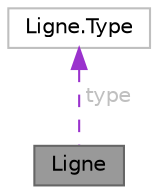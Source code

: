 digraph "Ligne"
{
 // LATEX_PDF_SIZE
  bgcolor="transparent";
  edge [fontname=Helvetica,fontsize=10,labelfontname=Helvetica,labelfontsize=10];
  node [fontname=Helvetica,fontsize=10,shape=box,height=0.2,width=0.4];
  Node1 [id="Node000001",label="Ligne",height=0.2,width=0.4,color="gray40", fillcolor="grey60", style="filled", fontcolor="black",tooltip="Classe représentant une ligne de transport en commun."];
  Node2 -> Node1 [id="edge2_Node000001_Node000002",dir="back",color="darkorchid3",style="dashed",tooltip=" ",label=" type",fontcolor="grey" ];
  Node2 [id="Node000002",label="Ligne.Type",height=0.2,width=0.4,color="grey75", fillcolor="white", style="filled",URL="$enum_ligne_1_1_type.html",tooltip=" "];
}
